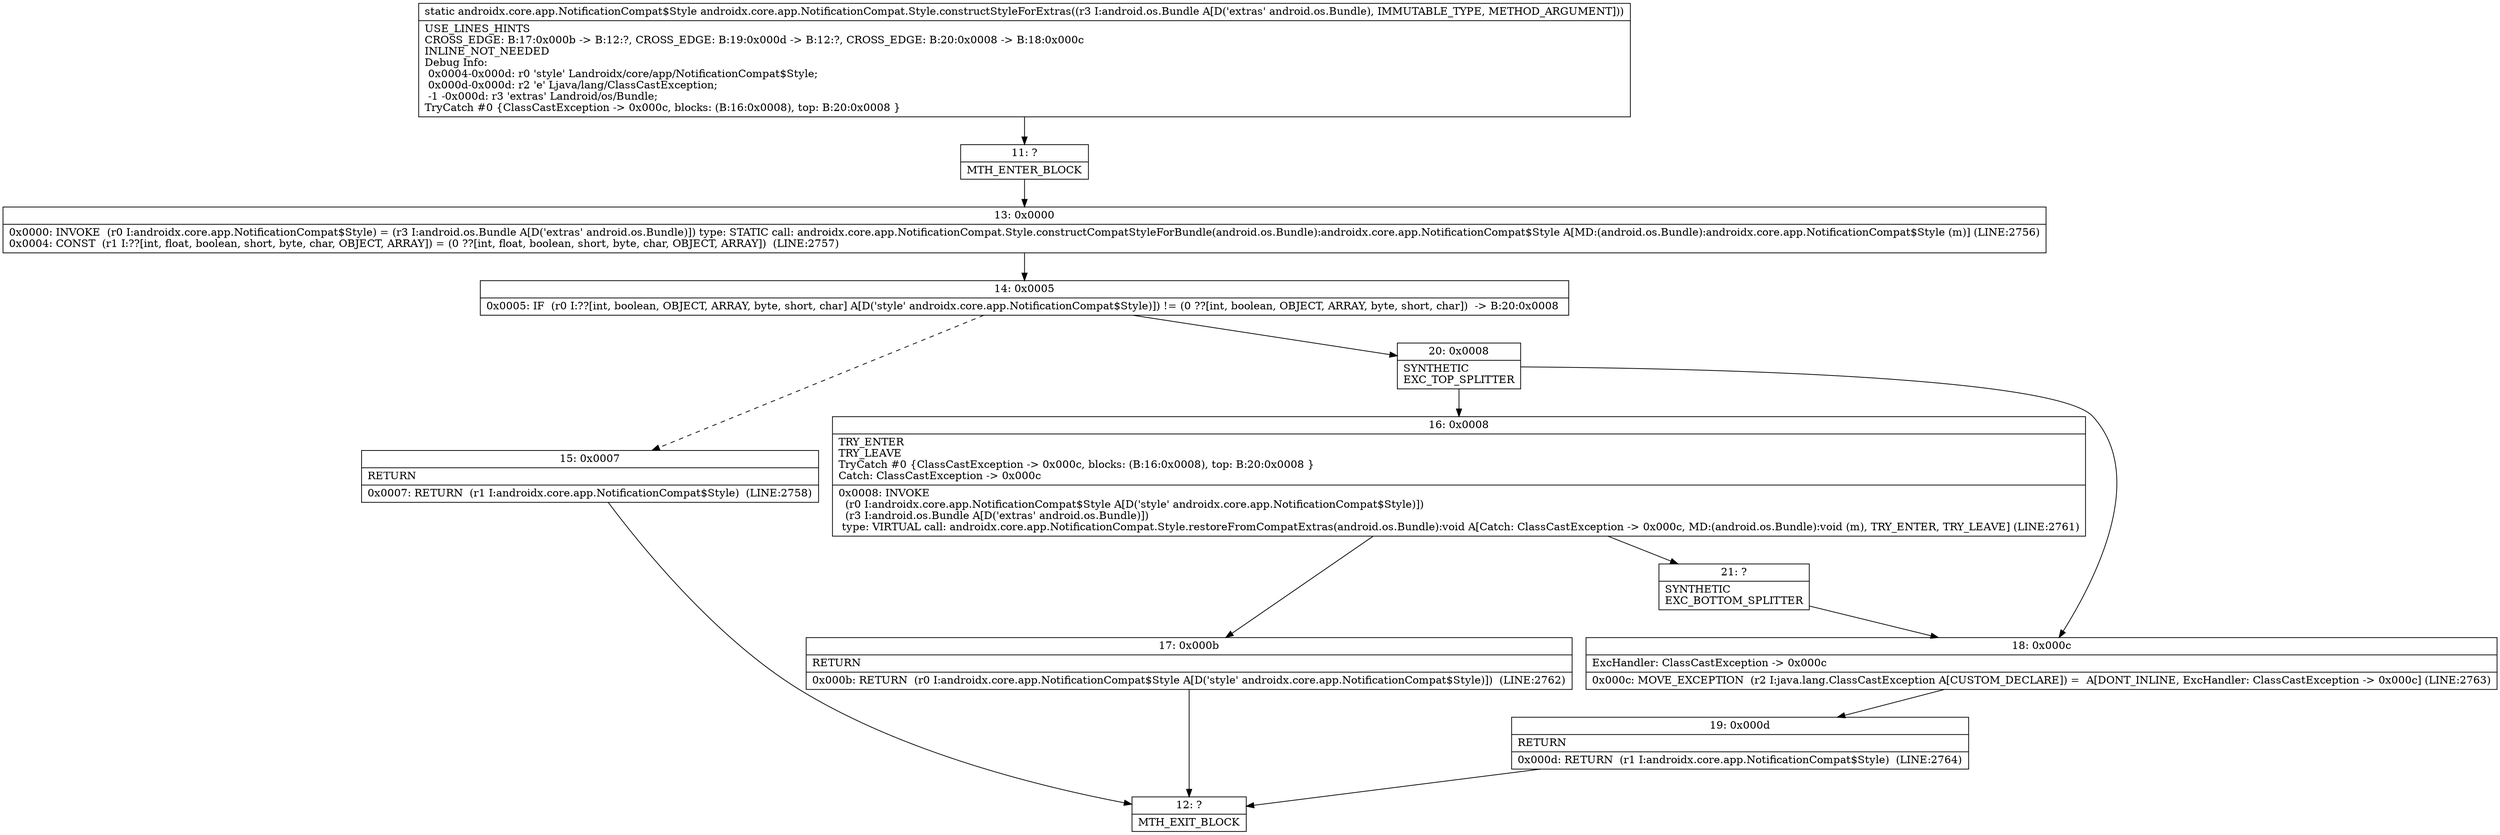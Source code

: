 digraph "CFG forandroidx.core.app.NotificationCompat.Style.constructStyleForExtras(Landroid\/os\/Bundle;)Landroidx\/core\/app\/NotificationCompat$Style;" {
Node_11 [shape=record,label="{11\:\ ?|MTH_ENTER_BLOCK\l}"];
Node_13 [shape=record,label="{13\:\ 0x0000|0x0000: INVOKE  (r0 I:androidx.core.app.NotificationCompat$Style) = (r3 I:android.os.Bundle A[D('extras' android.os.Bundle)]) type: STATIC call: androidx.core.app.NotificationCompat.Style.constructCompatStyleForBundle(android.os.Bundle):androidx.core.app.NotificationCompat$Style A[MD:(android.os.Bundle):androidx.core.app.NotificationCompat$Style (m)] (LINE:2756)\l0x0004: CONST  (r1 I:??[int, float, boolean, short, byte, char, OBJECT, ARRAY]) = (0 ??[int, float, boolean, short, byte, char, OBJECT, ARRAY])  (LINE:2757)\l}"];
Node_14 [shape=record,label="{14\:\ 0x0005|0x0005: IF  (r0 I:??[int, boolean, OBJECT, ARRAY, byte, short, char] A[D('style' androidx.core.app.NotificationCompat$Style)]) != (0 ??[int, boolean, OBJECT, ARRAY, byte, short, char])  \-\> B:20:0x0008 \l}"];
Node_15 [shape=record,label="{15\:\ 0x0007|RETURN\l|0x0007: RETURN  (r1 I:androidx.core.app.NotificationCompat$Style)  (LINE:2758)\l}"];
Node_12 [shape=record,label="{12\:\ ?|MTH_EXIT_BLOCK\l}"];
Node_20 [shape=record,label="{20\:\ 0x0008|SYNTHETIC\lEXC_TOP_SPLITTER\l}"];
Node_16 [shape=record,label="{16\:\ 0x0008|TRY_ENTER\lTRY_LEAVE\lTryCatch #0 \{ClassCastException \-\> 0x000c, blocks: (B:16:0x0008), top: B:20:0x0008 \}\lCatch: ClassCastException \-\> 0x000c\l|0x0008: INVOKE  \l  (r0 I:androidx.core.app.NotificationCompat$Style A[D('style' androidx.core.app.NotificationCompat$Style)])\l  (r3 I:android.os.Bundle A[D('extras' android.os.Bundle)])\l type: VIRTUAL call: androidx.core.app.NotificationCompat.Style.restoreFromCompatExtras(android.os.Bundle):void A[Catch: ClassCastException \-\> 0x000c, MD:(android.os.Bundle):void (m), TRY_ENTER, TRY_LEAVE] (LINE:2761)\l}"];
Node_17 [shape=record,label="{17\:\ 0x000b|RETURN\l|0x000b: RETURN  (r0 I:androidx.core.app.NotificationCompat$Style A[D('style' androidx.core.app.NotificationCompat$Style)])  (LINE:2762)\l}"];
Node_21 [shape=record,label="{21\:\ ?|SYNTHETIC\lEXC_BOTTOM_SPLITTER\l}"];
Node_18 [shape=record,label="{18\:\ 0x000c|ExcHandler: ClassCastException \-\> 0x000c\l|0x000c: MOVE_EXCEPTION  (r2 I:java.lang.ClassCastException A[CUSTOM_DECLARE]) =  A[DONT_INLINE, ExcHandler: ClassCastException \-\> 0x000c] (LINE:2763)\l}"];
Node_19 [shape=record,label="{19\:\ 0x000d|RETURN\l|0x000d: RETURN  (r1 I:androidx.core.app.NotificationCompat$Style)  (LINE:2764)\l}"];
MethodNode[shape=record,label="{static androidx.core.app.NotificationCompat$Style androidx.core.app.NotificationCompat.Style.constructStyleForExtras((r3 I:android.os.Bundle A[D('extras' android.os.Bundle), IMMUTABLE_TYPE, METHOD_ARGUMENT]))  | USE_LINES_HINTS\lCROSS_EDGE: B:17:0x000b \-\> B:12:?, CROSS_EDGE: B:19:0x000d \-\> B:12:?, CROSS_EDGE: B:20:0x0008 \-\> B:18:0x000c\lINLINE_NOT_NEEDED\lDebug Info:\l  0x0004\-0x000d: r0 'style' Landroidx\/core\/app\/NotificationCompat$Style;\l  0x000d\-0x000d: r2 'e' Ljava\/lang\/ClassCastException;\l  \-1 \-0x000d: r3 'extras' Landroid\/os\/Bundle;\lTryCatch #0 \{ClassCastException \-\> 0x000c, blocks: (B:16:0x0008), top: B:20:0x0008 \}\l}"];
MethodNode -> Node_11;Node_11 -> Node_13;
Node_13 -> Node_14;
Node_14 -> Node_15[style=dashed];
Node_14 -> Node_20;
Node_15 -> Node_12;
Node_20 -> Node_16;
Node_20 -> Node_18;
Node_16 -> Node_17;
Node_16 -> Node_21;
Node_17 -> Node_12;
Node_21 -> Node_18;
Node_18 -> Node_19;
Node_19 -> Node_12;
}

